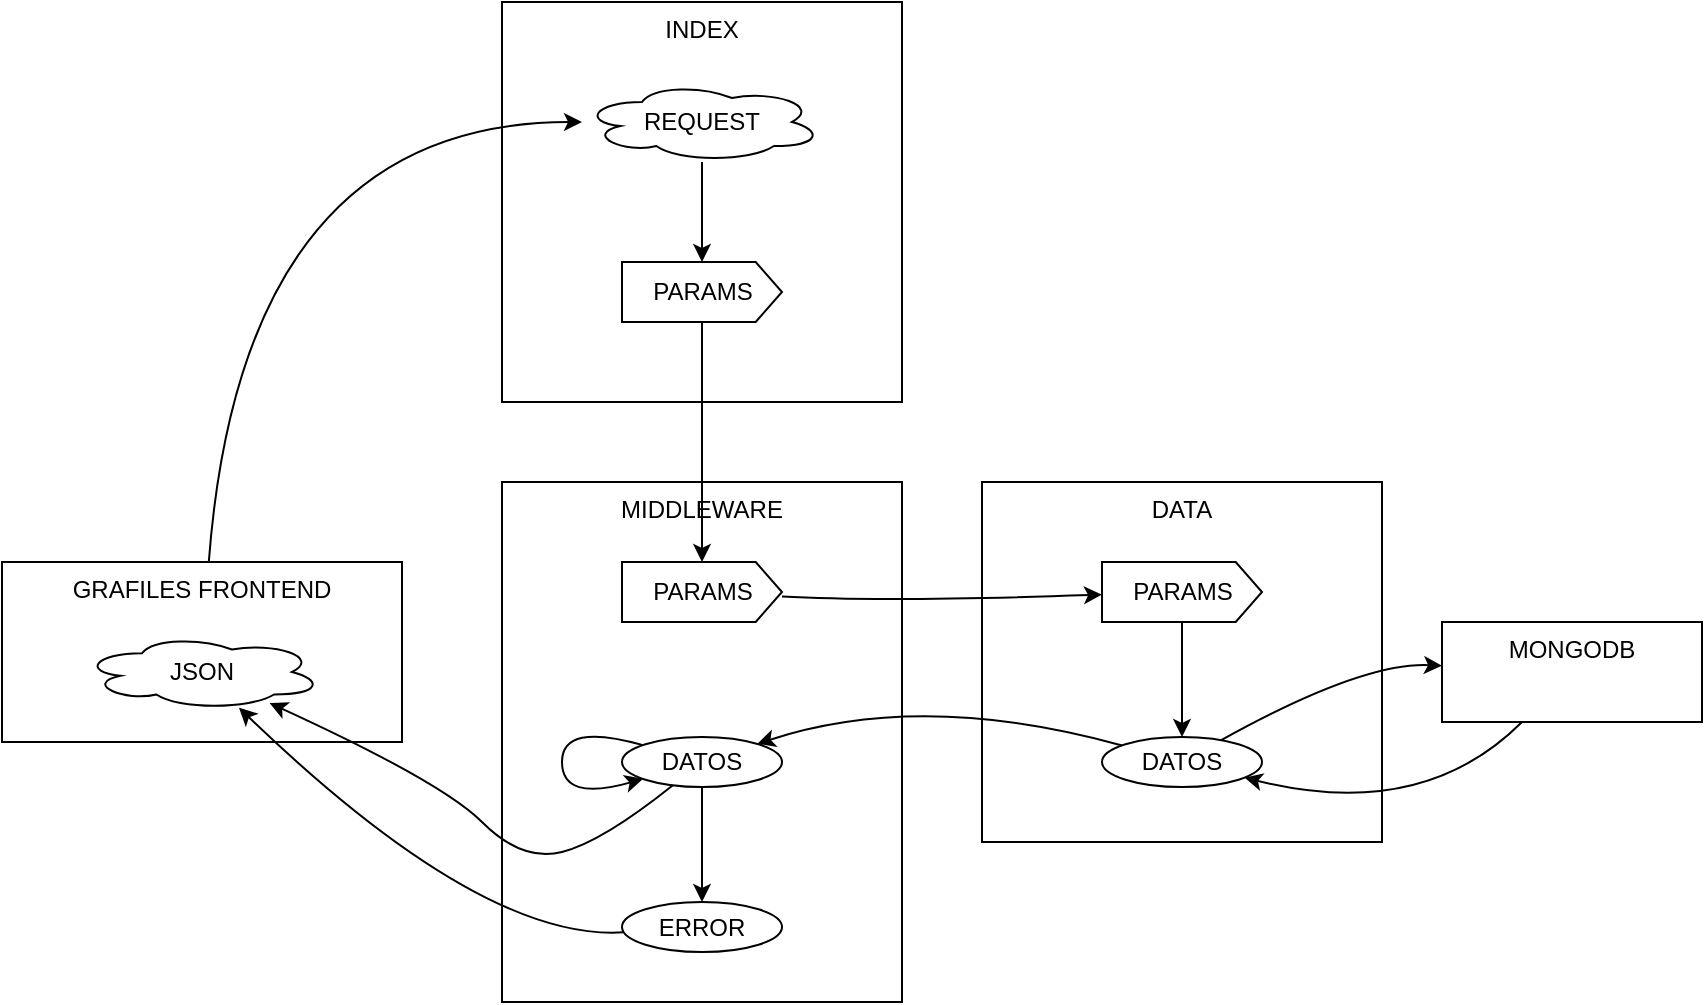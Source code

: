 <mxfile version="24.7.8">
  <diagram name="Page-1" id="mQ8qg5h1NSNYRb1As4we">
    <mxGraphModel dx="1034" dy="528" grid="1" gridSize="10" guides="1" tooltips="1" connect="1" arrows="1" fold="1" page="1" pageScale="1" pageWidth="1169" pageHeight="827" math="0" shadow="0">
      <root>
        <mxCell id="0" />
        <mxCell id="1" parent="0" />
        <mxCell id="npE6UcHxAFBTRUkKk0RT-9" value="GRAFILES FRONTEND" style="rounded=0;whiteSpace=wrap;html=1;verticalAlign=top;" parent="1" vertex="1">
          <mxGeometry x="270" y="440" width="200" height="90" as="geometry" />
        </mxCell>
        <mxCell id="Uaa25SnmF0XbRMPknDft-11" value="MIDDLEWARE" style="rounded=0;whiteSpace=wrap;html=1;verticalAlign=top;" parent="1" vertex="1">
          <mxGeometry x="520" y="400" width="200" height="260" as="geometry" />
        </mxCell>
        <mxCell id="Uaa25SnmF0XbRMPknDft-7" value="DATOS" style="ellipse;whiteSpace=wrap;html=1;align=center;newEdgeStyle={&quot;edgeStyle&quot;:&quot;entityRelationEdgeStyle&quot;,&quot;startArrow&quot;:&quot;none&quot;,&quot;endArrow&quot;:&quot;none&quot;,&quot;segment&quot;:10,&quot;curved&quot;:1,&quot;sourcePerimeterSpacing&quot;:0,&quot;targetPerimeterSpacing&quot;:0};treeFolding=1;treeMoving=1;" parent="1" vertex="1">
          <mxGeometry x="580" y="527.5" width="80" height="25" as="geometry" />
        </mxCell>
        <mxCell id="Uaa25SnmF0XbRMPknDft-9" value="DATA" style="rounded=0;whiteSpace=wrap;html=1;verticalAlign=top;" parent="1" vertex="1">
          <mxGeometry x="760" y="400" width="200" height="180" as="geometry" />
        </mxCell>
        <mxCell id="Uaa25SnmF0XbRMPknDft-14" value="" style="curved=1;endArrow=classic;html=1;rounded=0;" parent="1" source="Uaa25SnmF0XbRMPknDft-42" target="Uaa25SnmF0XbRMPknDft-24" edge="1">
          <mxGeometry x="-0.278" y="-6" width="50" height="50" relative="1" as="geometry">
            <mxPoint x="830" y="480" as="sourcePoint" />
            <mxPoint x="790" y="534" as="targetPoint" />
            <Array as="points" />
            <mxPoint as="offset" />
          </mxGeometry>
        </mxCell>
        <mxCell id="Uaa25SnmF0XbRMPknDft-15" value="" style="curved=1;endArrow=classic;html=1;rounded=0;" parent="1" source="Uaa25SnmF0XbRMPknDft-43" target="Uaa25SnmF0XbRMPknDft-42" edge="1">
          <mxGeometry width="50" height="50" relative="1" as="geometry">
            <mxPoint x="670" y="460" as="sourcePoint" />
            <mxPoint x="810" y="460" as="targetPoint" />
            <Array as="points">
              <mxPoint x="710" y="460" />
            </Array>
          </mxGeometry>
        </mxCell>
        <mxCell id="Uaa25SnmF0XbRMPknDft-19" value="" style="curved=1;endArrow=classic;html=1;rounded=0;" parent="1" source="Uaa25SnmF0XbRMPknDft-7" target="Uaa25SnmF0XbRMPknDft-7" edge="1">
          <mxGeometry width="50" height="50" relative="1" as="geometry">
            <mxPoint x="770" y="489" as="sourcePoint" />
            <mxPoint x="624" y="475" as="targetPoint" />
            <Array as="points">
              <mxPoint x="550" y="520" />
            </Array>
          </mxGeometry>
        </mxCell>
        <mxCell id="Uaa25SnmF0XbRMPknDft-24" value="DATOS" style="ellipse;whiteSpace=wrap;html=1;align=center;newEdgeStyle={&quot;edgeStyle&quot;:&quot;entityRelationEdgeStyle&quot;,&quot;startArrow&quot;:&quot;none&quot;,&quot;endArrow&quot;:&quot;none&quot;,&quot;segment&quot;:10,&quot;curved&quot;:1,&quot;sourcePerimeterSpacing&quot;:0,&quot;targetPerimeterSpacing&quot;:0};treeFolding=1;treeMoving=1;" parent="1" vertex="1">
          <mxGeometry x="820" y="527.5" width="80" height="25" as="geometry" />
        </mxCell>
        <mxCell id="Uaa25SnmF0XbRMPknDft-25" value="" style="curved=1;endArrow=classic;html=1;rounded=0;" parent="1" source="Uaa25SnmF0XbRMPknDft-24" target="Uaa25SnmF0XbRMPknDft-7" edge="1">
          <mxGeometry width="50" height="50" relative="1" as="geometry">
            <mxPoint x="655" y="474" as="sourcePoint" />
            <mxPoint x="784" y="467" as="targetPoint" />
            <Array as="points">
              <mxPoint x="730" y="504" />
            </Array>
          </mxGeometry>
        </mxCell>
        <mxCell id="Uaa25SnmF0XbRMPknDft-26" value="ERROR" style="ellipse;whiteSpace=wrap;html=1;align=center;newEdgeStyle={&quot;edgeStyle&quot;:&quot;entityRelationEdgeStyle&quot;,&quot;startArrow&quot;:&quot;none&quot;,&quot;endArrow&quot;:&quot;none&quot;,&quot;segment&quot;:10,&quot;curved&quot;:1,&quot;sourcePerimeterSpacing&quot;:0,&quot;targetPerimeterSpacing&quot;:0};treeFolding=1;treeMoving=1;" parent="1" vertex="1">
          <mxGeometry x="580" y="610" width="80" height="25" as="geometry" />
        </mxCell>
        <mxCell id="Uaa25SnmF0XbRMPknDft-28" value="" style="curved=1;endArrow=classic;html=1;rounded=0;" parent="1" source="Uaa25SnmF0XbRMPknDft-7" target="Uaa25SnmF0XbRMPknDft-26" edge="1">
          <mxGeometry width="50" height="50" relative="1" as="geometry">
            <mxPoint x="800" y="516" as="sourcePoint" />
            <mxPoint x="635" y="516" as="targetPoint" />
            <Array as="points" />
          </mxGeometry>
        </mxCell>
        <mxCell id="Uaa25SnmF0XbRMPknDft-33" value="" style="curved=1;endArrow=classic;html=1;rounded=0;" parent="1" source="Uaa25SnmF0XbRMPknDft-26" target="npE6UcHxAFBTRUkKk0RT-1" edge="1">
          <mxGeometry x="-0.109" y="3" width="50" height="50" relative="1" as="geometry">
            <mxPoint x="586" y="529" as="sourcePoint" />
            <mxPoint x="397.619" y="557.755" as="targetPoint" />
            <Array as="points">
              <mxPoint x="510" y="630" />
            </Array>
            <mxPoint as="offset" />
          </mxGeometry>
        </mxCell>
        <mxCell id="Uaa25SnmF0XbRMPknDft-30" value="" style="curved=1;endArrow=classic;html=1;rounded=0;" parent="1" source="Uaa25SnmF0XbRMPknDft-7" target="npE6UcHxAFBTRUkKk0RT-1" edge="1">
          <mxGeometry x="0.032" y="-7" width="50" height="50" relative="1" as="geometry">
            <mxPoint x="800" y="516" as="sourcePoint" />
            <mxPoint x="394.272" y="471.677" as="targetPoint" />
            <Array as="points">
              <mxPoint x="570" y="580" />
              <mxPoint x="530" y="590" />
              <mxPoint x="490" y="550" />
            </Array>
            <mxPoint as="offset" />
          </mxGeometry>
        </mxCell>
        <mxCell id="Uaa25SnmF0XbRMPknDft-34" value="INDEX" style="rounded=0;whiteSpace=wrap;html=1;verticalAlign=top;" parent="1" vertex="1">
          <mxGeometry x="520" y="160" width="200" height="200" as="geometry" />
        </mxCell>
        <mxCell id="Uaa25SnmF0XbRMPknDft-35" value="" style="endArrow=classic;html=1;rounded=0;" parent="1" source="Uaa25SnmF0XbRMPknDft-36" target="Uaa25SnmF0XbRMPknDft-39" edge="1">
          <mxGeometry width="50" height="50" relative="1" as="geometry">
            <mxPoint x="460" y="300" as="sourcePoint" />
            <mxPoint x="800" y="270" as="targetPoint" />
          </mxGeometry>
        </mxCell>
        <mxCell id="Uaa25SnmF0XbRMPknDft-36" value="REQUEST" style="ellipse;shape=cloud;whiteSpace=wrap;html=1;" parent="1" vertex="1">
          <mxGeometry x="560" y="200" width="120" height="40" as="geometry" />
        </mxCell>
        <mxCell id="Uaa25SnmF0XbRMPknDft-39" value="PARAMS" style="html=1;shadow=0;dashed=0;align=center;verticalAlign=middle;shape=mxgraph.arrows2.arrow;dy=0;dx=13.14;notch=0;" parent="1" vertex="1">
          <mxGeometry x="580" y="290" width="80" height="30" as="geometry" />
        </mxCell>
        <mxCell id="Uaa25SnmF0XbRMPknDft-40" value="" style="endArrow=classic;html=1;rounded=0;" parent="1" source="Uaa25SnmF0XbRMPknDft-39" edge="1">
          <mxGeometry width="50" height="50" relative="1" as="geometry">
            <mxPoint x="630" y="315" as="sourcePoint" />
            <mxPoint x="620" y="440" as="targetPoint" />
          </mxGeometry>
        </mxCell>
        <mxCell id="Uaa25SnmF0XbRMPknDft-42" value="PARAMS" style="html=1;shadow=0;dashed=0;align=center;verticalAlign=middle;shape=mxgraph.arrows2.arrow;dy=0;dx=13.14;notch=0;" parent="1" vertex="1">
          <mxGeometry x="820" y="440" width="80" height="30" as="geometry" />
        </mxCell>
        <mxCell id="Uaa25SnmF0XbRMPknDft-43" value="PARAMS" style="html=1;shadow=0;dashed=0;align=center;verticalAlign=middle;shape=mxgraph.arrows2.arrow;dy=0;dx=13.14;notch=0;" parent="1" vertex="1">
          <mxGeometry x="580" y="440" width="80" height="30" as="geometry" />
        </mxCell>
        <mxCell id="npE6UcHxAFBTRUkKk0RT-1" value="JSON" style="ellipse;shape=cloud;whiteSpace=wrap;html=1;" parent="1" vertex="1">
          <mxGeometry x="310" y="476.25" width="120" height="37.5" as="geometry" />
        </mxCell>
        <mxCell id="npE6UcHxAFBTRUkKk0RT-3" value="MONGODB" style="rounded=0;whiteSpace=wrap;html=1;verticalAlign=top;" parent="1" vertex="1">
          <mxGeometry x="990" y="470" width="130" height="50" as="geometry" />
        </mxCell>
        <mxCell id="npE6UcHxAFBTRUkKk0RT-4" value="" style="curved=1;endArrow=classic;html=1;rounded=0;" parent="1" source="Uaa25SnmF0XbRMPknDft-24" target="npE6UcHxAFBTRUkKk0RT-3" edge="1">
          <mxGeometry width="50" height="50" relative="1" as="geometry">
            <mxPoint x="840" y="542" as="sourcePoint" />
            <mxPoint x="658" y="541" as="targetPoint" />
            <Array as="points">
              <mxPoint x="950" y="490" />
            </Array>
          </mxGeometry>
        </mxCell>
        <mxCell id="npE6UcHxAFBTRUkKk0RT-5" value="" style="curved=1;endArrow=classic;html=1;rounded=0;" parent="1" source="npE6UcHxAFBTRUkKk0RT-3" target="Uaa25SnmF0XbRMPknDft-24" edge="1">
          <mxGeometry width="50" height="50" relative="1" as="geometry">
            <mxPoint x="1040" y="609" as="sourcePoint" />
            <mxPoint x="1150" y="572" as="targetPoint" />
            <Array as="points">
              <mxPoint x="980" y="570" />
            </Array>
          </mxGeometry>
        </mxCell>
        <mxCell id="npE6UcHxAFBTRUkKk0RT-11" value="" style="curved=1;endArrow=classic;html=1;rounded=0;" parent="1" source="npE6UcHxAFBTRUkKk0RT-9" target="Uaa25SnmF0XbRMPknDft-36" edge="1">
          <mxGeometry width="50" height="50" relative="1" as="geometry">
            <mxPoint x="280" y="200" as="sourcePoint" />
            <mxPoint x="221" y="288" as="targetPoint" />
            <Array as="points">
              <mxPoint x="390" y="220" />
            </Array>
          </mxGeometry>
        </mxCell>
      </root>
    </mxGraphModel>
  </diagram>
</mxfile>
